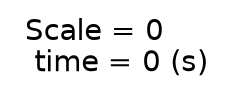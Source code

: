 digraph reaction_paths {
center=1;size="6,9";ratio=auto
 label = "Scale = 0\l time = 0 (s)";
 fontname = "Helvetica";
}
